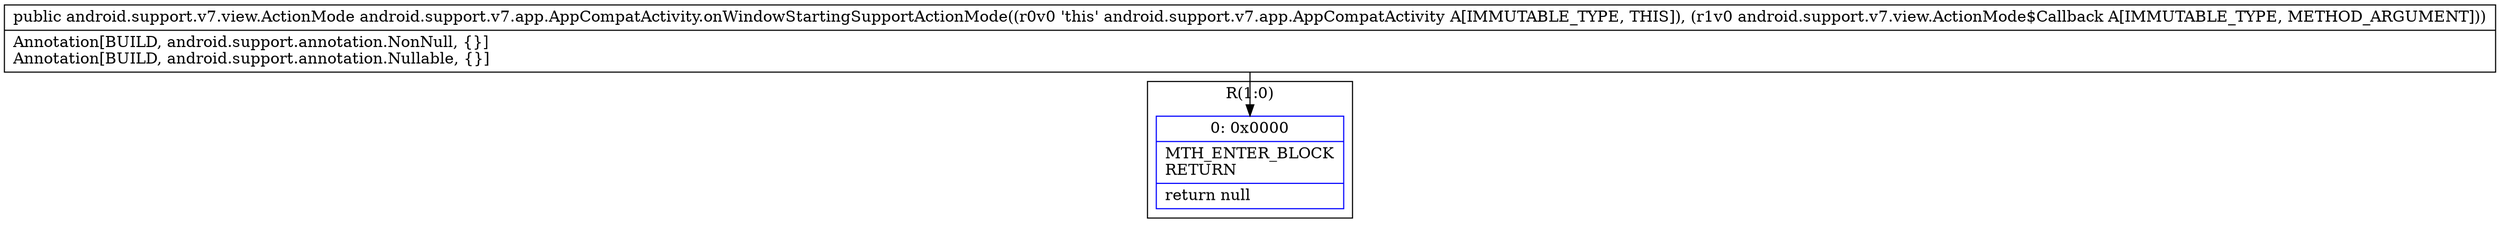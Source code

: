 digraph "CFG forandroid.support.v7.app.AppCompatActivity.onWindowStartingSupportActionMode(Landroid\/support\/v7\/view\/ActionMode$Callback;)Landroid\/support\/v7\/view\/ActionMode;" {
subgraph cluster_Region_403163919 {
label = "R(1:0)";
node [shape=record,color=blue];
Node_0 [shape=record,label="{0\:\ 0x0000|MTH_ENTER_BLOCK\lRETURN\l|return null\l}"];
}
MethodNode[shape=record,label="{public android.support.v7.view.ActionMode android.support.v7.app.AppCompatActivity.onWindowStartingSupportActionMode((r0v0 'this' android.support.v7.app.AppCompatActivity A[IMMUTABLE_TYPE, THIS]), (r1v0 android.support.v7.view.ActionMode$Callback A[IMMUTABLE_TYPE, METHOD_ARGUMENT]))  | Annotation[BUILD, android.support.annotation.NonNull, \{\}]\lAnnotation[BUILD, android.support.annotation.Nullable, \{\}]\l}"];
MethodNode -> Node_0;
}

